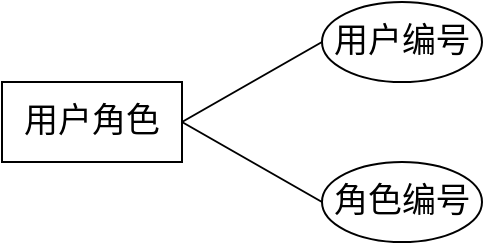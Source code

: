 <mxfile version="21.0.10" type="github">
  <diagram name="第 1 页" id="iK13F5hM5hU_sIBJCB84">
    <mxGraphModel dx="1050" dy="547" grid="1" gridSize="10" guides="1" tooltips="1" connect="1" arrows="1" fold="1" page="1" pageScale="1" pageWidth="827" pageHeight="1169" math="0" shadow="0">
      <root>
        <mxCell id="0" />
        <mxCell id="1" parent="0" />
        <mxCell id="qTnbxWI5qCUpBFMNoXuZ-2" style="rounded=0;orthogonalLoop=1;jettySize=auto;html=1;exitX=1;exitY=0.5;exitDx=0;exitDy=0;entryX=0;entryY=0.5;entryDx=0;entryDy=0;endArrow=none;endFill=0;" edge="1" parent="1" source="qTnbxWI5qCUpBFMNoXuZ-6" target="qTnbxWI5qCUpBFMNoXuZ-8">
          <mxGeometry relative="1" as="geometry" />
        </mxCell>
        <mxCell id="qTnbxWI5qCUpBFMNoXuZ-3" style="rounded=0;orthogonalLoop=1;jettySize=auto;html=1;exitX=1;exitY=0.5;exitDx=0;exitDy=0;entryX=0;entryY=0.5;entryDx=0;entryDy=0;endArrow=none;endFill=0;" edge="1" parent="1" source="qTnbxWI5qCUpBFMNoXuZ-6" target="qTnbxWI5qCUpBFMNoXuZ-9">
          <mxGeometry relative="1" as="geometry" />
        </mxCell>
        <mxCell id="qTnbxWI5qCUpBFMNoXuZ-6" value="用户角色" style="rounded=0;whiteSpace=wrap;html=1;fontSize=17;fontStyle=0" vertex="1" parent="1">
          <mxGeometry x="240" y="246" width="90" height="40" as="geometry" />
        </mxCell>
        <mxCell id="qTnbxWI5qCUpBFMNoXuZ-8" value="用户编号" style="ellipse;whiteSpace=wrap;html=1;fontSize=17;fontStyle=0" vertex="1" parent="1">
          <mxGeometry x="400" y="206" width="80" height="40" as="geometry" />
        </mxCell>
        <mxCell id="qTnbxWI5qCUpBFMNoXuZ-9" value="角色编号" style="ellipse;whiteSpace=wrap;html=1;fontSize=17;fontStyle=0" vertex="1" parent="1">
          <mxGeometry x="400" y="286" width="80" height="40" as="geometry" />
        </mxCell>
      </root>
    </mxGraphModel>
  </diagram>
</mxfile>
